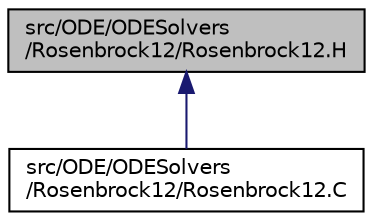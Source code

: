 digraph "src/ODE/ODESolvers/Rosenbrock12/Rosenbrock12.H"
{
  bgcolor="transparent";
  edge [fontname="Helvetica",fontsize="10",labelfontname="Helvetica",labelfontsize="10"];
  node [fontname="Helvetica",fontsize="10",shape=record];
  Node1 [label="src/ODE/ODESolvers\l/Rosenbrock12/Rosenbrock12.H",height=0.2,width=0.4,color="black", fillcolor="grey75", style="filled", fontcolor="black"];
  Node1 -> Node2 [dir="back",color="midnightblue",fontsize="10",style="solid",fontname="Helvetica"];
  Node2 [label="src/ODE/ODESolvers\l/Rosenbrock12/Rosenbrock12.C",height=0.2,width=0.4,color="black",URL="$a07828.html"];
}
